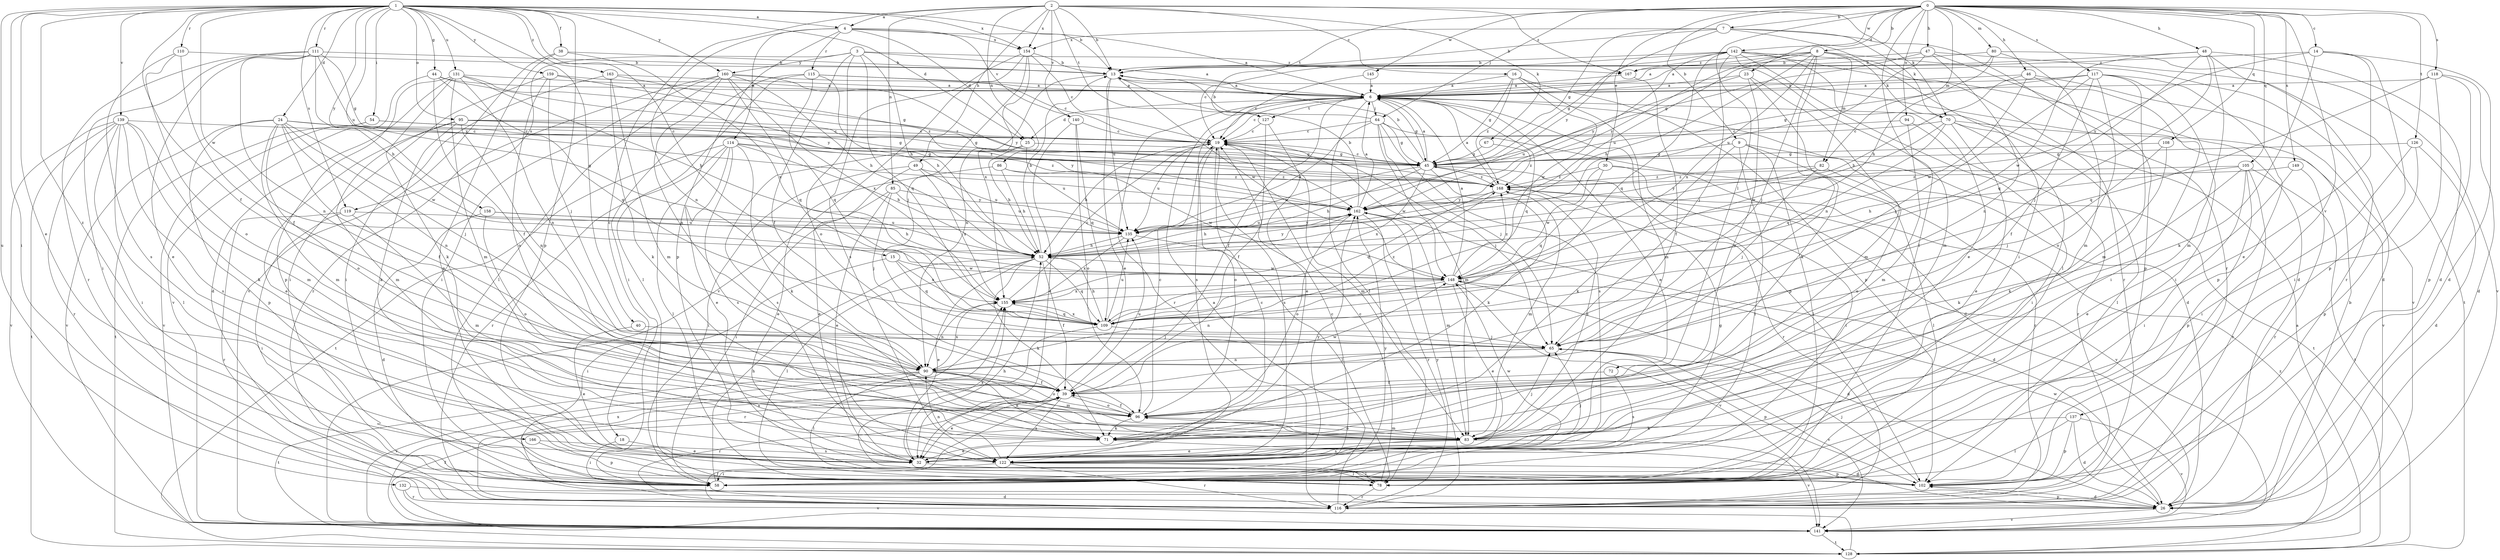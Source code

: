 strict digraph  {
0;
1;
2;
3;
4;
6;
7;
8;
9;
13;
14;
15;
16;
18;
19;
23;
24;
25;
26;
30;
32;
38;
39;
40;
44;
45;
46;
47;
48;
49;
52;
54;
58;
64;
65;
67;
70;
71;
72;
78;
80;
82;
83;
85;
86;
90;
94;
95;
96;
102;
105;
108;
109;
110;
111;
114;
115;
116;
117;
118;
119;
122;
126;
127;
128;
131;
132;
135;
137;
139;
140;
141;
142;
145;
148;
149;
154;
155;
158;
159;
160;
162;
163;
166;
167;
168;
0 -> 7  [label=b];
0 -> 8  [label=b];
0 -> 9  [label=b];
0 -> 14  [label=c];
0 -> 23  [label=d];
0 -> 30  [label=e];
0 -> 46  [label=h];
0 -> 47  [label=h];
0 -> 48  [label=h];
0 -> 64  [label=j];
0 -> 72  [label=l];
0 -> 78  [label=l];
0 -> 80  [label=m];
0 -> 82  [label=m];
0 -> 94  [label=o];
0 -> 105  [label=q];
0 -> 108  [label=q];
0 -> 117  [label=s];
0 -> 118  [label=s];
0 -> 126  [label=t];
0 -> 127  [label=t];
0 -> 137  [label=v];
0 -> 142  [label=w];
0 -> 145  [label=w];
0 -> 149  [label=x];
1 -> 4  [label=a];
1 -> 13  [label=b];
1 -> 15  [label=c];
1 -> 24  [label=d];
1 -> 25  [label=d];
1 -> 32  [label=e];
1 -> 38  [label=f];
1 -> 39  [label=f];
1 -> 40  [label=g];
1 -> 44  [label=g];
1 -> 54  [label=i];
1 -> 58  [label=i];
1 -> 95  [label=o];
1 -> 102  [label=p];
1 -> 110  [label=r];
1 -> 111  [label=r];
1 -> 119  [label=s];
1 -> 131  [label=u];
1 -> 132  [label=u];
1 -> 135  [label=u];
1 -> 139  [label=v];
1 -> 148  [label=w];
1 -> 154  [label=x];
1 -> 158  [label=y];
1 -> 159  [label=y];
1 -> 160  [label=y];
1 -> 163  [label=z];
1 -> 166  [label=z];
2 -> 4  [label=a];
2 -> 13  [label=b];
2 -> 16  [label=c];
2 -> 18  [label=c];
2 -> 49  [label=h];
2 -> 67  [label=k];
2 -> 70  [label=k];
2 -> 85  [label=n];
2 -> 86  [label=n];
2 -> 127  [label=t];
2 -> 140  [label=v];
2 -> 154  [label=x];
2 -> 167  [label=z];
3 -> 6  [label=a];
3 -> 39  [label=f];
3 -> 52  [label=h];
3 -> 96  [label=o];
3 -> 109  [label=q];
3 -> 119  [label=s];
3 -> 160  [label=y];
3 -> 167  [label=z];
4 -> 6  [label=a];
4 -> 25  [label=d];
4 -> 90  [label=n];
4 -> 102  [label=p];
4 -> 114  [label=r];
4 -> 115  [label=r];
4 -> 140  [label=v];
4 -> 154  [label=x];
6 -> 19  [label=c];
6 -> 25  [label=d];
6 -> 26  [label=d];
6 -> 32  [label=e];
6 -> 39  [label=f];
6 -> 45  [label=g];
6 -> 64  [label=j];
6 -> 78  [label=l];
6 -> 102  [label=p];
6 -> 109  [label=q];
6 -> 116  [label=r];
6 -> 122  [label=s];
6 -> 127  [label=t];
7 -> 13  [label=b];
7 -> 45  [label=g];
7 -> 58  [label=i];
7 -> 70  [label=k];
7 -> 116  [label=r];
7 -> 154  [label=x];
7 -> 162  [label=y];
8 -> 6  [label=a];
8 -> 26  [label=d];
8 -> 52  [label=h];
8 -> 65  [label=j];
8 -> 70  [label=k];
8 -> 82  [label=m];
8 -> 90  [label=n];
8 -> 135  [label=u];
8 -> 155  [label=x];
8 -> 162  [label=y];
8 -> 167  [label=z];
9 -> 45  [label=g];
9 -> 58  [label=i];
9 -> 71  [label=k];
9 -> 78  [label=l];
9 -> 116  [label=r];
9 -> 128  [label=t];
13 -> 6  [label=a];
13 -> 32  [label=e];
13 -> 90  [label=n];
13 -> 135  [label=u];
13 -> 148  [label=w];
14 -> 26  [label=d];
14 -> 32  [label=e];
14 -> 71  [label=k];
14 -> 102  [label=p];
14 -> 162  [label=y];
14 -> 167  [label=z];
15 -> 58  [label=i];
15 -> 109  [label=q];
15 -> 148  [label=w];
15 -> 155  [label=x];
16 -> 6  [label=a];
16 -> 45  [label=g];
16 -> 83  [label=m];
16 -> 102  [label=p];
16 -> 148  [label=w];
16 -> 168  [label=z];
18 -> 32  [label=e];
18 -> 58  [label=i];
19 -> 45  [label=g];
19 -> 52  [label=h];
19 -> 65  [label=j];
19 -> 83  [label=m];
19 -> 96  [label=o];
19 -> 122  [label=s];
19 -> 135  [label=u];
19 -> 148  [label=w];
23 -> 6  [label=a];
23 -> 71  [label=k];
23 -> 83  [label=m];
23 -> 96  [label=o];
23 -> 135  [label=u];
24 -> 19  [label=c];
24 -> 39  [label=f];
24 -> 65  [label=j];
24 -> 83  [label=m];
24 -> 90  [label=n];
24 -> 96  [label=o];
24 -> 102  [label=p];
24 -> 141  [label=v];
24 -> 148  [label=w];
24 -> 162  [label=y];
25 -> 45  [label=g];
25 -> 52  [label=h];
25 -> 122  [label=s];
25 -> 135  [label=u];
26 -> 102  [label=p];
26 -> 141  [label=v];
26 -> 148  [label=w];
30 -> 58  [label=i];
30 -> 78  [label=l];
30 -> 109  [label=q];
30 -> 148  [label=w];
30 -> 168  [label=z];
32 -> 19  [label=c];
32 -> 65  [label=j];
32 -> 78  [label=l];
32 -> 155  [label=x];
38 -> 13  [label=b];
38 -> 102  [label=p];
38 -> 141  [label=v];
38 -> 155  [label=x];
39 -> 32  [label=e];
39 -> 96  [label=o];
39 -> 116  [label=r];
39 -> 122  [label=s];
39 -> 135  [label=u];
39 -> 148  [label=w];
40 -> 32  [label=e];
40 -> 65  [label=j];
44 -> 6  [label=a];
44 -> 39  [label=f];
44 -> 109  [label=q];
44 -> 141  [label=v];
44 -> 162  [label=y];
45 -> 6  [label=a];
45 -> 13  [label=b];
45 -> 19  [label=c];
45 -> 52  [label=h];
45 -> 71  [label=k];
45 -> 116  [label=r];
45 -> 135  [label=u];
45 -> 155  [label=x];
45 -> 168  [label=z];
46 -> 6  [label=a];
46 -> 52  [label=h];
46 -> 58  [label=i];
46 -> 141  [label=v];
46 -> 148  [label=w];
47 -> 13  [label=b];
47 -> 45  [label=g];
47 -> 90  [label=n];
47 -> 102  [label=p];
47 -> 128  [label=t];
47 -> 135  [label=u];
48 -> 13  [label=b];
48 -> 26  [label=d];
48 -> 65  [label=j];
48 -> 83  [label=m];
48 -> 109  [label=q];
48 -> 116  [label=r];
48 -> 148  [label=w];
49 -> 32  [label=e];
49 -> 58  [label=i];
49 -> 135  [label=u];
49 -> 155  [label=x];
49 -> 168  [label=z];
52 -> 13  [label=b];
52 -> 32  [label=e];
52 -> 39  [label=f];
52 -> 71  [label=k];
52 -> 78  [label=l];
52 -> 109  [label=q];
52 -> 148  [label=w];
52 -> 162  [label=y];
54 -> 19  [label=c];
54 -> 45  [label=g];
54 -> 128  [label=t];
54 -> 141  [label=v];
58 -> 19  [label=c];
58 -> 45  [label=g];
58 -> 52  [label=h];
58 -> 162  [label=y];
64 -> 13  [label=b];
64 -> 19  [label=c];
64 -> 26  [label=d];
64 -> 45  [label=g];
64 -> 65  [label=j];
64 -> 83  [label=m];
64 -> 122  [label=s];
64 -> 135  [label=u];
65 -> 90  [label=n];
65 -> 102  [label=p];
65 -> 141  [label=v];
67 -> 45  [label=g];
67 -> 168  [label=z];
70 -> 19  [label=c];
70 -> 32  [label=e];
70 -> 58  [label=i];
70 -> 78  [label=l];
70 -> 109  [label=q];
70 -> 141  [label=v];
70 -> 148  [label=w];
71 -> 26  [label=d];
71 -> 32  [label=e];
72 -> 39  [label=f];
72 -> 122  [label=s];
78 -> 19  [label=c];
78 -> 116  [label=r];
80 -> 6  [label=a];
80 -> 13  [label=b];
80 -> 52  [label=h];
80 -> 83  [label=m];
80 -> 141  [label=v];
82 -> 65  [label=j];
82 -> 96  [label=o];
82 -> 162  [label=y];
82 -> 168  [label=z];
83 -> 32  [label=e];
83 -> 65  [label=j];
83 -> 96  [label=o];
83 -> 122  [label=s];
83 -> 141  [label=v];
83 -> 168  [label=z];
85 -> 32  [label=e];
85 -> 58  [label=i];
85 -> 65  [label=j];
85 -> 135  [label=u];
85 -> 162  [label=y];
86 -> 32  [label=e];
86 -> 52  [label=h];
86 -> 148  [label=w];
86 -> 168  [label=z];
90 -> 39  [label=f];
90 -> 71  [label=k];
90 -> 78  [label=l];
90 -> 83  [label=m];
90 -> 96  [label=o];
90 -> 128  [label=t];
90 -> 141  [label=v];
90 -> 155  [label=x];
94 -> 19  [label=c];
94 -> 83  [label=m];
94 -> 116  [label=r];
95 -> 19  [label=c];
95 -> 32  [label=e];
95 -> 45  [label=g];
95 -> 71  [label=k];
95 -> 83  [label=m];
95 -> 90  [label=n];
95 -> 168  [label=z];
96 -> 19  [label=c];
96 -> 39  [label=f];
96 -> 71  [label=k];
96 -> 83  [label=m];
102 -> 26  [label=d];
102 -> 52  [label=h];
102 -> 65  [label=j];
105 -> 52  [label=h];
105 -> 58  [label=i];
105 -> 71  [label=k];
105 -> 102  [label=p];
105 -> 116  [label=r];
105 -> 128  [label=t];
105 -> 168  [label=z];
108 -> 45  [label=g];
108 -> 65  [label=j];
108 -> 71  [label=k];
109 -> 52  [label=h];
109 -> 65  [label=j];
109 -> 116  [label=r];
109 -> 135  [label=u];
109 -> 155  [label=x];
109 -> 168  [label=z];
110 -> 13  [label=b];
110 -> 39  [label=f];
110 -> 96  [label=o];
110 -> 122  [label=s];
111 -> 13  [label=b];
111 -> 32  [label=e];
111 -> 45  [label=g];
111 -> 52  [label=h];
111 -> 58  [label=i];
111 -> 90  [label=n];
111 -> 116  [label=r];
111 -> 162  [label=y];
114 -> 32  [label=e];
114 -> 45  [label=g];
114 -> 52  [label=h];
114 -> 71  [label=k];
114 -> 78  [label=l];
114 -> 116  [label=r];
114 -> 122  [label=s];
114 -> 128  [label=t];
114 -> 168  [label=z];
115 -> 6  [label=a];
115 -> 19  [label=c];
115 -> 52  [label=h];
115 -> 58  [label=i];
115 -> 78  [label=l];
115 -> 109  [label=q];
116 -> 6  [label=a];
116 -> 155  [label=x];
116 -> 162  [label=y];
117 -> 6  [label=a];
117 -> 39  [label=f];
117 -> 45  [label=g];
117 -> 58  [label=i];
117 -> 65  [label=j];
117 -> 83  [label=m];
117 -> 96  [label=o];
117 -> 102  [label=p];
118 -> 6  [label=a];
118 -> 26  [label=d];
118 -> 58  [label=i];
118 -> 102  [label=p];
118 -> 109  [label=q];
119 -> 58  [label=i];
119 -> 83  [label=m];
119 -> 116  [label=r];
119 -> 135  [label=u];
122 -> 58  [label=i];
122 -> 78  [label=l];
122 -> 90  [label=n];
122 -> 102  [label=p];
122 -> 116  [label=r];
122 -> 148  [label=w];
122 -> 162  [label=y];
126 -> 26  [label=d];
126 -> 45  [label=g];
126 -> 58  [label=i];
126 -> 102  [label=p];
127 -> 19  [label=c];
127 -> 32  [label=e];
127 -> 39  [label=f];
128 -> 6  [label=a];
128 -> 39  [label=f];
128 -> 168  [label=z];
131 -> 6  [label=a];
131 -> 26  [label=d];
131 -> 45  [label=g];
131 -> 52  [label=h];
131 -> 71  [label=k];
131 -> 83  [label=m];
131 -> 90  [label=n];
131 -> 102  [label=p];
132 -> 26  [label=d];
132 -> 116  [label=r];
132 -> 141  [label=v];
135 -> 52  [label=h];
135 -> 78  [label=l];
135 -> 155  [label=x];
135 -> 162  [label=y];
137 -> 26  [label=d];
137 -> 71  [label=k];
137 -> 78  [label=l];
137 -> 102  [label=p];
137 -> 141  [label=v];
139 -> 19  [label=c];
139 -> 58  [label=i];
139 -> 71  [label=k];
139 -> 78  [label=l];
139 -> 83  [label=m];
139 -> 116  [label=r];
139 -> 122  [label=s];
139 -> 128  [label=t];
139 -> 141  [label=v];
140 -> 19  [label=c];
140 -> 32  [label=e];
140 -> 96  [label=o];
140 -> 109  [label=q];
141 -> 13  [label=b];
141 -> 39  [label=f];
141 -> 128  [label=t];
141 -> 155  [label=x];
142 -> 13  [label=b];
142 -> 19  [label=c];
142 -> 26  [label=d];
142 -> 32  [label=e];
142 -> 45  [label=g];
142 -> 65  [label=j];
142 -> 78  [label=l];
142 -> 83  [label=m];
142 -> 109  [label=q];
142 -> 116  [label=r];
142 -> 162  [label=y];
145 -> 6  [label=a];
145 -> 19  [label=c];
148 -> 6  [label=a];
148 -> 26  [label=d];
148 -> 32  [label=e];
148 -> 90  [label=n];
148 -> 141  [label=v];
148 -> 155  [label=x];
148 -> 168  [label=z];
149 -> 32  [label=e];
149 -> 116  [label=r];
149 -> 168  [label=z];
154 -> 13  [label=b];
154 -> 19  [label=c];
154 -> 65  [label=j];
154 -> 122  [label=s];
154 -> 141  [label=v];
154 -> 155  [label=x];
155 -> 19  [label=c];
155 -> 90  [label=n];
155 -> 109  [label=q];
158 -> 26  [label=d];
158 -> 52  [label=h];
158 -> 96  [label=o];
158 -> 135  [label=u];
159 -> 6  [label=a];
159 -> 58  [label=i];
159 -> 65  [label=j];
159 -> 96  [label=o];
159 -> 168  [label=z];
160 -> 6  [label=a];
160 -> 52  [label=h];
160 -> 58  [label=i];
160 -> 78  [label=l];
160 -> 90  [label=n];
160 -> 109  [label=q];
160 -> 116  [label=r];
160 -> 155  [label=x];
160 -> 162  [label=y];
162 -> 6  [label=a];
162 -> 13  [label=b];
162 -> 26  [label=d];
162 -> 52  [label=h];
162 -> 83  [label=m];
162 -> 96  [label=o];
162 -> 116  [label=r];
162 -> 135  [label=u];
163 -> 6  [label=a];
163 -> 58  [label=i];
163 -> 71  [label=k];
163 -> 83  [label=m];
163 -> 168  [label=z];
166 -> 102  [label=p];
166 -> 122  [label=s];
167 -> 6  [label=a];
167 -> 39  [label=f];
168 -> 6  [label=a];
168 -> 83  [label=m];
168 -> 109  [label=q];
168 -> 141  [label=v];
168 -> 162  [label=y];
}
